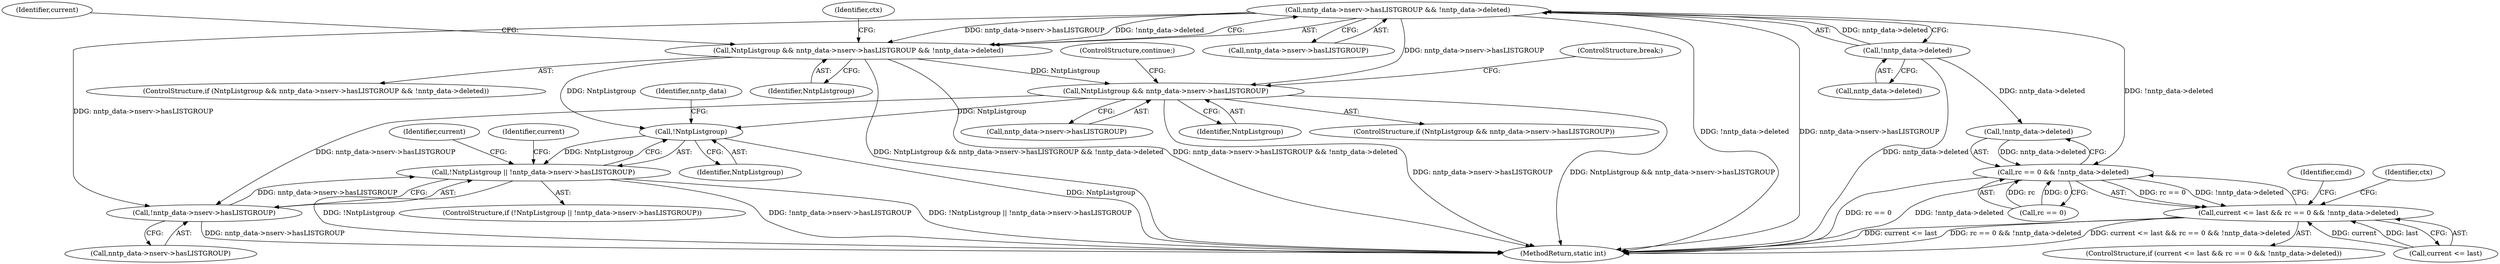 digraph "0_neomutt_9e927affe3a021175f354af5fa01d22657c20585@API" {
"1000212" [label="(Call,nntp_data->nserv->hasLISTGROUP && !nntp_data->deleted)"];
"1000218" [label="(Call,!nntp_data->deleted)"];
"1000210" [label="(Call,NntpListgroup && nntp_data->nserv->hasLISTGROUP && !nntp_data->deleted)"];
"1000532" [label="(Call,NntpListgroup && nntp_data->nserv->hasLISTGROUP)"];
"1000732" [label="(Call,!NntpListgroup)"];
"1000731" [label="(Call,!NntpListgroup || !nntp_data->nserv->hasLISTGROUP)"];
"1000734" [label="(Call,!nntp_data->nserv->hasLISTGROUP)"];
"1000748" [label="(Call,rc == 0 && !nntp_data->deleted)"];
"1000744" [label="(Call,current <= last && rc == 0 && !nntp_data->deleted)"];
"1000731" [label="(Call,!NntpListgroup || !nntp_data->nserv->hasLISTGROUP)"];
"1000730" [label="(ControlStructure,if (!NntpListgroup || !nntp_data->nserv->hasLISTGROUP))"];
"1000534" [label="(Call,nntp_data->nserv->hasLISTGROUP)"];
"1000212" [label="(Call,nntp_data->nserv->hasLISTGROUP && !nntp_data->deleted)"];
"1000532" [label="(Call,NntpListgroup && nntp_data->nserv->hasLISTGROUP)"];
"1000219" [label="(Call,nntp_data->deleted)"];
"1000218" [label="(Call,!nntp_data->deleted)"];
"1000343" [label="(Identifier,current)"];
"1000744" [label="(Call,current <= last && rc == 0 && !nntp_data->deleted)"];
"1000759" [label="(Identifier,cmd)"];
"1000226" [label="(Identifier,ctx)"];
"1000732" [label="(Call,!NntpListgroup)"];
"1000737" [label="(Identifier,nntp_data)"];
"1000752" [label="(Call,!nntp_data->deleted)"];
"1000539" [label="(ControlStructure,break;)"];
"1000210" [label="(Call,NntpListgroup && nntp_data->nserv->hasLISTGROUP && !nntp_data->deleted)"];
"1000746" [label="(Identifier,current)"];
"1000211" [label="(Identifier,NntpListgroup)"];
"1000748" [label="(Call,rc == 0 && !nntp_data->deleted)"];
"1000749" [label="(Call,rc == 0)"];
"1000741" [label="(Identifier,current)"];
"1000734" [label="(Call,!nntp_data->nserv->hasLISTGROUP)"];
"1000735" [label="(Call,nntp_data->nserv->hasLISTGROUP)"];
"1000541" [label="(ControlStructure,continue;)"];
"1000533" [label="(Identifier,NntpListgroup)"];
"1000799" [label="(Identifier,ctx)"];
"1000824" [label="(MethodReturn,static int)"];
"1000745" [label="(Call,current <= last)"];
"1000213" [label="(Call,nntp_data->nserv->hasLISTGROUP)"];
"1000743" [label="(ControlStructure,if (current <= last && rc == 0 && !nntp_data->deleted))"];
"1000209" [label="(ControlStructure,if (NntpListgroup && nntp_data->nserv->hasLISTGROUP && !nntp_data->deleted))"];
"1000733" [label="(Identifier,NntpListgroup)"];
"1000531" [label="(ControlStructure,if (NntpListgroup && nntp_data->nserv->hasLISTGROUP))"];
"1000212" -> "1000210"  [label="AST: "];
"1000212" -> "1000213"  [label="CFG: "];
"1000212" -> "1000218"  [label="CFG: "];
"1000213" -> "1000212"  [label="AST: "];
"1000218" -> "1000212"  [label="AST: "];
"1000210" -> "1000212"  [label="CFG: "];
"1000212" -> "1000824"  [label="DDG: !nntp_data->deleted"];
"1000212" -> "1000824"  [label="DDG: nntp_data->nserv->hasLISTGROUP"];
"1000212" -> "1000210"  [label="DDG: nntp_data->nserv->hasLISTGROUP"];
"1000212" -> "1000210"  [label="DDG: !nntp_data->deleted"];
"1000218" -> "1000212"  [label="DDG: nntp_data->deleted"];
"1000212" -> "1000532"  [label="DDG: nntp_data->nserv->hasLISTGROUP"];
"1000212" -> "1000734"  [label="DDG: nntp_data->nserv->hasLISTGROUP"];
"1000212" -> "1000748"  [label="DDG: !nntp_data->deleted"];
"1000218" -> "1000219"  [label="CFG: "];
"1000219" -> "1000218"  [label="AST: "];
"1000218" -> "1000824"  [label="DDG: nntp_data->deleted"];
"1000218" -> "1000752"  [label="DDG: nntp_data->deleted"];
"1000210" -> "1000209"  [label="AST: "];
"1000210" -> "1000211"  [label="CFG: "];
"1000211" -> "1000210"  [label="AST: "];
"1000226" -> "1000210"  [label="CFG: "];
"1000343" -> "1000210"  [label="CFG: "];
"1000210" -> "1000824"  [label="DDG: NntpListgroup && nntp_data->nserv->hasLISTGROUP && !nntp_data->deleted"];
"1000210" -> "1000824"  [label="DDG: nntp_data->nserv->hasLISTGROUP && !nntp_data->deleted"];
"1000210" -> "1000532"  [label="DDG: NntpListgroup"];
"1000210" -> "1000732"  [label="DDG: NntpListgroup"];
"1000532" -> "1000531"  [label="AST: "];
"1000532" -> "1000533"  [label="CFG: "];
"1000532" -> "1000534"  [label="CFG: "];
"1000533" -> "1000532"  [label="AST: "];
"1000534" -> "1000532"  [label="AST: "];
"1000539" -> "1000532"  [label="CFG: "];
"1000541" -> "1000532"  [label="CFG: "];
"1000532" -> "1000824"  [label="DDG: nntp_data->nserv->hasLISTGROUP"];
"1000532" -> "1000824"  [label="DDG: NntpListgroup && nntp_data->nserv->hasLISTGROUP"];
"1000532" -> "1000732"  [label="DDG: NntpListgroup"];
"1000532" -> "1000734"  [label="DDG: nntp_data->nserv->hasLISTGROUP"];
"1000732" -> "1000731"  [label="AST: "];
"1000732" -> "1000733"  [label="CFG: "];
"1000733" -> "1000732"  [label="AST: "];
"1000737" -> "1000732"  [label="CFG: "];
"1000731" -> "1000732"  [label="CFG: "];
"1000732" -> "1000824"  [label="DDG: NntpListgroup"];
"1000732" -> "1000731"  [label="DDG: NntpListgroup"];
"1000731" -> "1000730"  [label="AST: "];
"1000731" -> "1000734"  [label="CFG: "];
"1000734" -> "1000731"  [label="AST: "];
"1000741" -> "1000731"  [label="CFG: "];
"1000746" -> "1000731"  [label="CFG: "];
"1000731" -> "1000824"  [label="DDG: !nntp_data->nserv->hasLISTGROUP"];
"1000731" -> "1000824"  [label="DDG: !NntpListgroup || !nntp_data->nserv->hasLISTGROUP"];
"1000731" -> "1000824"  [label="DDG: !NntpListgroup"];
"1000734" -> "1000731"  [label="DDG: nntp_data->nserv->hasLISTGROUP"];
"1000734" -> "1000735"  [label="CFG: "];
"1000735" -> "1000734"  [label="AST: "];
"1000734" -> "1000824"  [label="DDG: nntp_data->nserv->hasLISTGROUP"];
"1000748" -> "1000744"  [label="AST: "];
"1000748" -> "1000749"  [label="CFG: "];
"1000748" -> "1000752"  [label="CFG: "];
"1000749" -> "1000748"  [label="AST: "];
"1000752" -> "1000748"  [label="AST: "];
"1000744" -> "1000748"  [label="CFG: "];
"1000748" -> "1000824"  [label="DDG: rc == 0"];
"1000748" -> "1000824"  [label="DDG: !nntp_data->deleted"];
"1000748" -> "1000744"  [label="DDG: rc == 0"];
"1000748" -> "1000744"  [label="DDG: !nntp_data->deleted"];
"1000749" -> "1000748"  [label="DDG: rc"];
"1000749" -> "1000748"  [label="DDG: 0"];
"1000752" -> "1000748"  [label="DDG: nntp_data->deleted"];
"1000744" -> "1000743"  [label="AST: "];
"1000744" -> "1000745"  [label="CFG: "];
"1000745" -> "1000744"  [label="AST: "];
"1000759" -> "1000744"  [label="CFG: "];
"1000799" -> "1000744"  [label="CFG: "];
"1000744" -> "1000824"  [label="DDG: rc == 0 && !nntp_data->deleted"];
"1000744" -> "1000824"  [label="DDG: current <= last && rc == 0 && !nntp_data->deleted"];
"1000744" -> "1000824"  [label="DDG: current <= last"];
"1000745" -> "1000744"  [label="DDG: current"];
"1000745" -> "1000744"  [label="DDG: last"];
}
